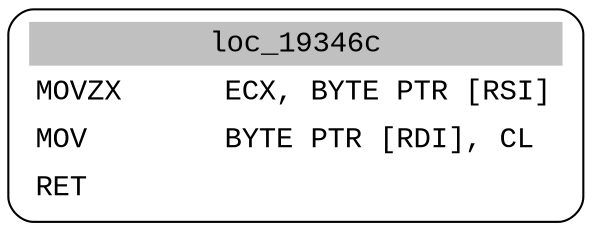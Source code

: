 digraph asm_graph {
1941 [
shape="Mrecord" fontname="Courier New"label =<<table border="0" cellborder="0" cellpadding="3"><tr><td align="center" colspan="2" bgcolor="grey">loc_19346c</td></tr><tr><td align="left">MOVZX      ECX, BYTE PTR [RSI]</td></tr><tr><td align="left">MOV        BYTE PTR [RDI], CL</td></tr><tr><td align="left">RET        </td></tr></table>> ];
}